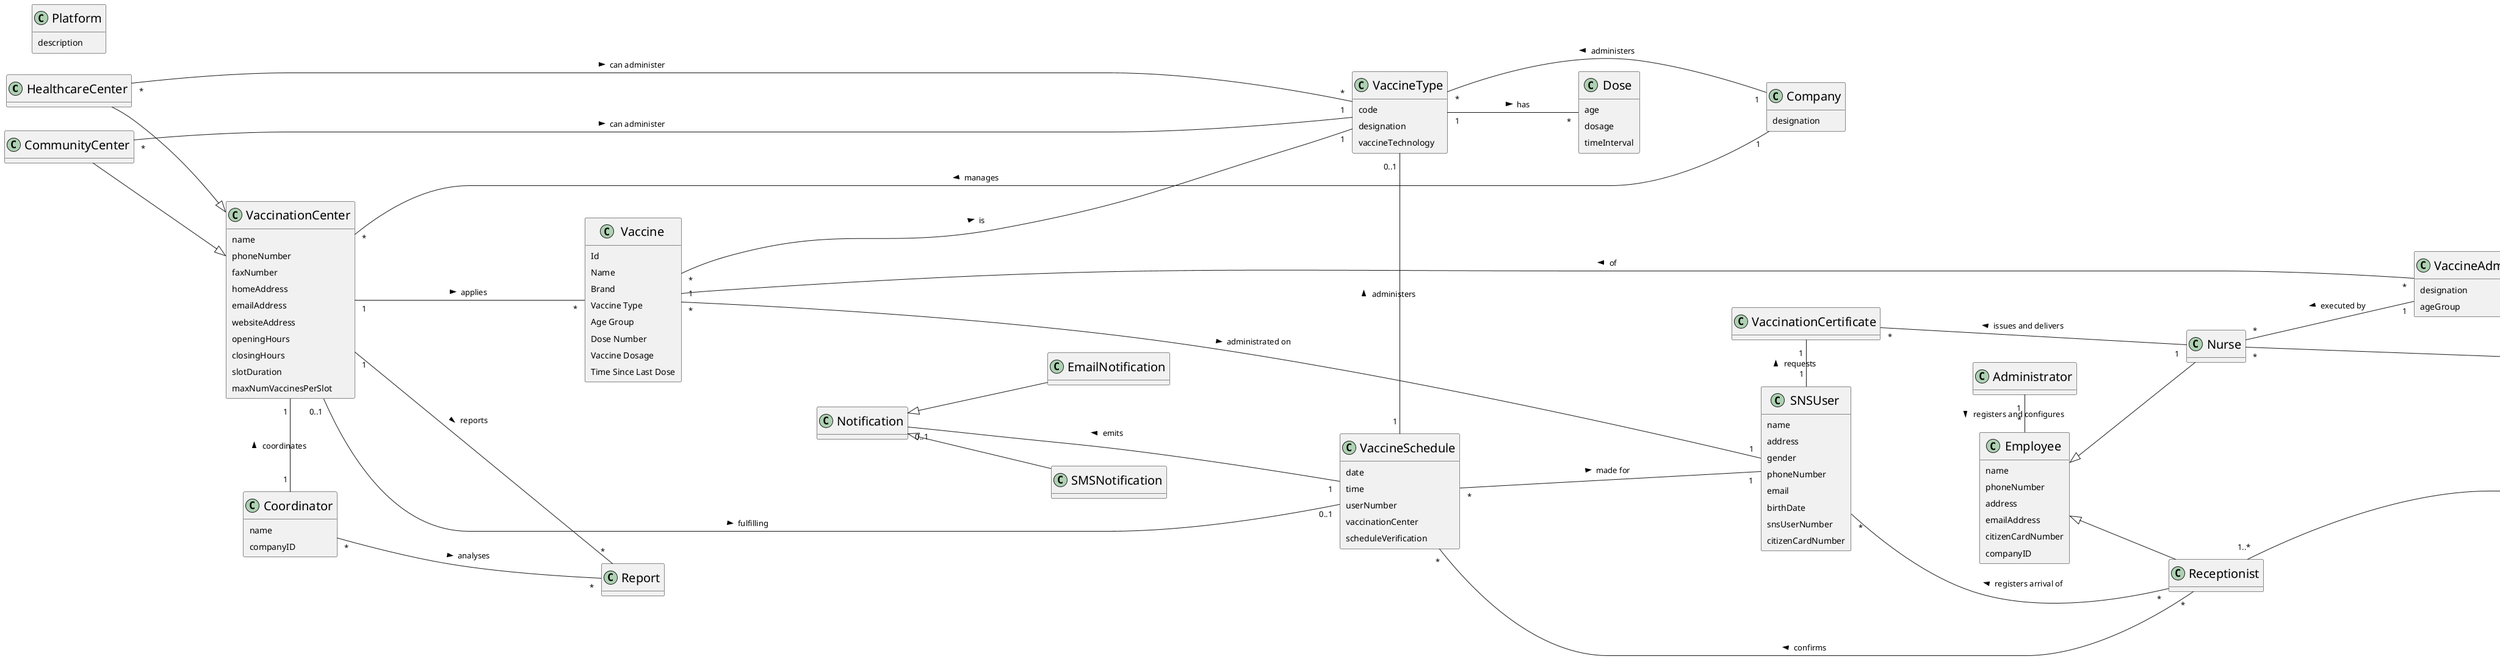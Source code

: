 @startuml
left to right direction
hide methods
skinparam classFontSize 20
skinparam padding 4
skinparam ranksep 150

class HealthcareCenter{
}

class Report

class Coordinator{
name
companyID
}

class Company{
designation
}

class Administrator

class Vaccine{
Id
Name
Brand
Vaccine Type
Age Group
Dose Number
Vaccine Dosage
Time Since Last Dose
}

class VaccineSchedule{
date
time
userNumber
vaccinationCenter
scheduleVerification
}

class Receptionist

class SNSUser{
name
address
gender
phoneNumber
email
birthDate
snsUserNumber
citizenCardNumber
}

class Notification

class SMSNotification

class EmailNotification

class Report

class Dose{
age
dosage
timeInterval
}

class VaccineAdministration{
designation
ageGroup
}

class Nurse

class AdverseReaction

class RecoveryRoom{
listUsers
}


class CommunityCenter{
}

class VaccinationCenter{
name
phoneNumber
faxNumber
homeAddress
emailAddress
websiteAddress
openingHours
closingHours
slotDuration
maxNumVaccinesPerSlot
}

class VaccineType{
code
designation
vaccineTechnology
}

class VaccinationCertificate

class WaitingRoom

class Employee{
name
phoneNumber
address
emailAddress
citizenCardNumber
companyID
}
class Platform{
description
}

Employee <|-down- Nurse
Employee <|-down- Receptionist

Company "1" -up-- "*" VaccinationCenter : manages >
Company "1" -up-- "*" VaccineType : administers >

VaccinationCenter <|-up- HealthcareCenter
VaccinationCenter <|-up- CommunityCenter
VaccinationCenter "1" -down-- "*"Vaccine : applies >
VaccinationCenter "1" -up-- "*" Report : reports >

Vaccine "*" -down--- "1" VaccineType : is >
Vaccine "1" -down-- "*" VaccineAdministration : of <
Vaccine "*" -down-- "1" SNSUser : > administrated on
VaccinationCenter "0..1" -right- "0..1" VaccineSchedule : > fulfilling
VaccineType "1" -down- "*" Dose : has >
VaccineAdministration "1" -up- "*" Nurse : executed by >


HealthcareCenter "*" -down- "*" VaccineType : can administer >
CommunityCenter "*" -right- "1" VaccineType : can administer >


Coordinator "1" -left- "1" VaccinationCenter : coordinates >
Coordinator "*" --- "*" Report : analyses >

Administrator "1" -right- "*" Employee : registers and configures >

SNSUser "1" -right-- "1" VaccinationCertificate : requests >

VaccineSchedule "*" -down-- "1" SNSUser : made for >
VaccineSchedule "1" -left-- "0..1" VaccineType : administers >

Receptionist "*" -up-- "*" SNSUser : registers arrival of >
Receptionist "*" -down--- "*" VaccineSchedule : confirms >
Receptionist "1..*"-right-- "1..*"WaitingRoom : sends SNS user to >

Nurse "*" -down--- "1..*" WaitingRoom : sends SNS user to >
(Nurse, WaitingRoom) .. UserHealthHistoric
Nurse "1" -up-- "*" VaccinationCertificate : issues and delivers >
VaccineAdministration "*" -down-- "1" RecoveryRoom : sends user to >
(VaccineAdministration, RecoveryRoom) .. AdverseReaction

VaccineSchedule "1" -up-- "0..1" Notification : emits >

Notification <|-- SMSNotification
Notification <|-- EmailNotification
@enduml